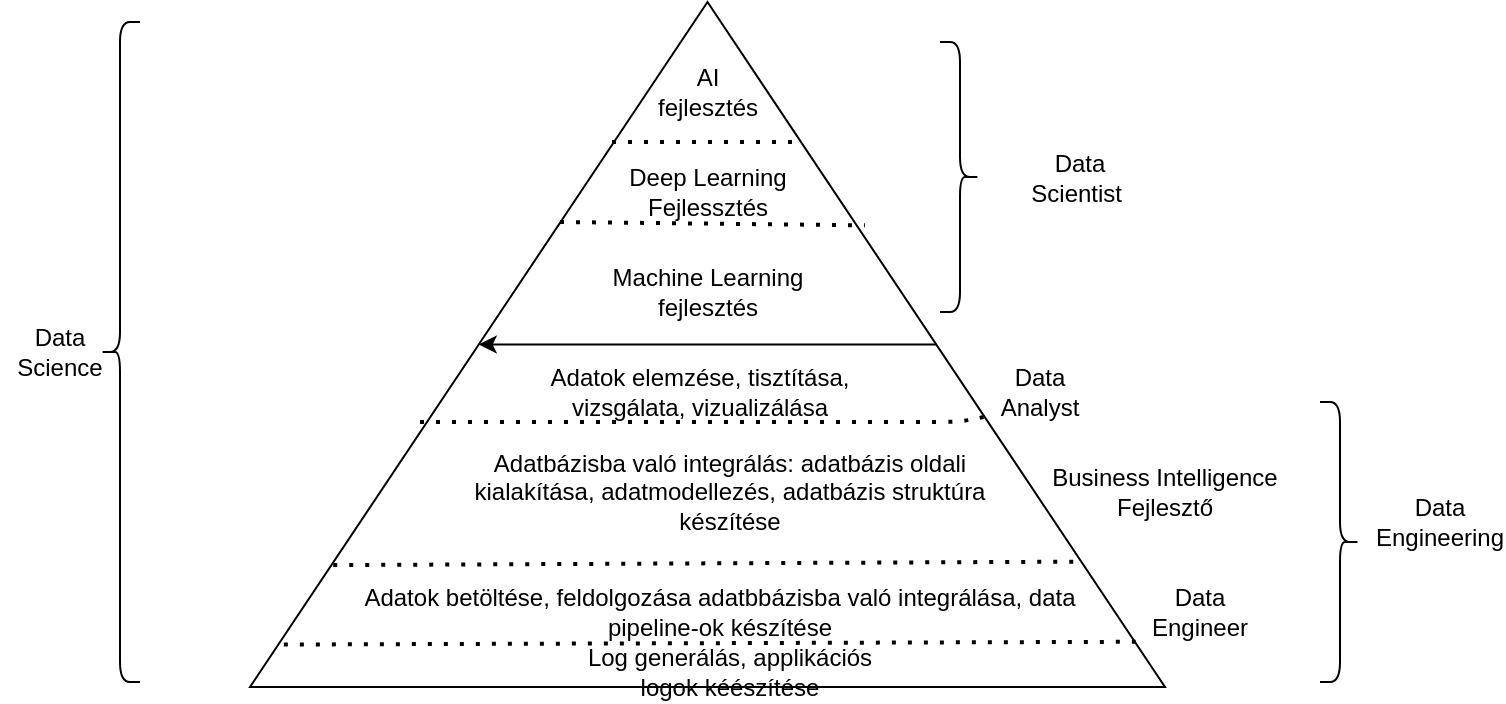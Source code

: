 <mxfile>
    <diagram id="v4jSxP-5sfy9OuyrIvQQ" name="Page-1">
        <mxGraphModel dx="1667" dy="344" grid="1" gridSize="10" guides="1" tooltips="1" connect="1" arrows="1" fold="1" page="1" pageScale="1" pageWidth="850" pageHeight="1100" math="0" shadow="0">
            <root>
                <mxCell id="0"/>
                <mxCell id="1" parent="0"/>
                <mxCell id="2" value="" style="triangle;whiteSpace=wrap;html=1;rotation=-90;" vertex="1" parent="1">
                    <mxGeometry x="172.5" y="-37.5" width="342.5" height="457.5" as="geometry"/>
                </mxCell>
                <mxCell id="10" value="" style="endArrow=none;dashed=1;html=1;dashPattern=1 3;strokeWidth=2;entryX=0.674;entryY=0.672;entryDx=0;entryDy=0;entryPerimeter=0;" edge="1" parent="1" target="2">
                    <mxGeometry width="50" height="50" relative="1" as="geometry">
                        <mxPoint x="270" y="130" as="sourcePoint"/>
                        <mxPoint x="440" y="160" as="targetPoint"/>
                        <Array as="points"/>
                    </mxGeometry>
                </mxCell>
                <mxCell id="11" value="" style="endArrow=none;dashed=1;html=1;dashPattern=1 3;strokeWidth=2;exitX=0.178;exitY=0.091;exitDx=0;exitDy=0;exitPerimeter=0;entryX=0.183;entryY=0.909;entryDx=0;entryDy=0;entryPerimeter=0;" edge="1" parent="1" source="2" target="2">
                    <mxGeometry width="50" height="50" relative="1" as="geometry">
                        <mxPoint x="289.995" y="289.995" as="sourcePoint"/>
                        <mxPoint x="442.995" y="290.665" as="targetPoint"/>
                    </mxGeometry>
                </mxCell>
                <mxCell id="12" value="" style="endArrow=none;dashed=1;html=1;dashPattern=1 3;strokeWidth=2;exitX=0.591;exitY=0.295;exitDx=0;exitDy=0;exitPerimeter=0;entryX=0.395;entryY=0.805;entryDx=0;entryDy=0;entryPerimeter=0;" edge="1" parent="1" target="2">
                    <mxGeometry width="50" height="50" relative="1" as="geometry">
                        <mxPoint x="199.995" y="229.995" as="sourcePoint"/>
                        <mxPoint x="352.995" y="230.665" as="targetPoint"/>
                        <Array as="points">
                            <mxPoint x="470" y="230"/>
                        </Array>
                    </mxGeometry>
                </mxCell>
                <mxCell id="13" value="" style="endArrow=none;dashed=1;html=1;dashPattern=1 3;strokeWidth=2;exitX=0.591;exitY=0.295;exitDx=0;exitDy=0;exitPerimeter=0;" edge="1" parent="1">
                    <mxGeometry width="50" height="50" relative="1" as="geometry">
                        <mxPoint x="296.005" y="89.995" as="sourcePoint"/>
                        <mxPoint x="390" y="90" as="targetPoint"/>
                    </mxGeometry>
                </mxCell>
                <mxCell id="14" value="" style="endArrow=none;dashed=1;html=1;dashPattern=1 3;strokeWidth=2;entryX=0.066;entryY=0.968;entryDx=0;entryDy=0;entryPerimeter=0;exitX=0.062;exitY=0.037;exitDx=0;exitDy=0;exitPerimeter=0;" edge="1" parent="1" source="2" target="2">
                    <mxGeometry width="50" height="50" relative="1" as="geometry">
                        <mxPoint x="300" y="331" as="sourcePoint"/>
                        <mxPoint x="443.005" y="330.665" as="targetPoint"/>
                    </mxGeometry>
                </mxCell>
                <mxCell id="15" value="Log generálás, applikációs logok kéészítése" style="text;html=1;strokeColor=none;fillColor=none;align=center;verticalAlign=middle;whiteSpace=wrap;rounded=0;" vertex="1" parent="1">
                    <mxGeometry x="270" y="340" width="170" height="30" as="geometry"/>
                </mxCell>
                <mxCell id="16" style="edgeStyle=none;html=1;exitX=0.5;exitY=1;exitDx=0;exitDy=0;entryX=0.5;entryY=0;entryDx=0;entryDy=0;" edge="1" parent="1" source="2" target="2">
                    <mxGeometry relative="1" as="geometry"/>
                </mxCell>
                <mxCell id="18" value="Adatok betöltése, feldolgozása adatbbázisba való integrálása, data pipeline-ok készítése" style="text;html=1;strokeColor=none;fillColor=none;align=center;verticalAlign=middle;whiteSpace=wrap;rounded=0;" vertex="1" parent="1">
                    <mxGeometry x="170" y="310" width="360" height="30" as="geometry"/>
                </mxCell>
                <mxCell id="19" value="Adatbázisba való integrálás: adatbázis oldali kialakítása, adatmodellezés, adatbázis struktúra készítése" style="text;html=1;strokeColor=none;fillColor=none;align=center;verticalAlign=middle;whiteSpace=wrap;rounded=0;" vertex="1" parent="1">
                    <mxGeometry x="220" y="240" width="270" height="50" as="geometry"/>
                </mxCell>
                <mxCell id="20" value="Data Engineer" style="text;html=1;strokeColor=none;fillColor=none;align=center;verticalAlign=middle;whiteSpace=wrap;rounded=0;" vertex="1" parent="1">
                    <mxGeometry x="560" y="310" width="60" height="30" as="geometry"/>
                </mxCell>
                <mxCell id="21" value="Business Intelligence Fejlesztő" style="text;html=1;strokeColor=none;fillColor=none;align=center;verticalAlign=middle;whiteSpace=wrap;rounded=0;" vertex="1" parent="1">
                    <mxGeometry x="515" y="250" width="115" height="30" as="geometry"/>
                </mxCell>
                <mxCell id="22" value="" style="shape=curlyBracket;whiteSpace=wrap;html=1;rounded=1;flipH=1;labelPosition=right;verticalLabelPosition=middle;align=left;verticalAlign=middle;" vertex="1" parent="1">
                    <mxGeometry x="650" y="220" width="20" height="140" as="geometry"/>
                </mxCell>
                <mxCell id="23" value="Data Engineering" style="text;html=1;strokeColor=none;fillColor=none;align=center;verticalAlign=middle;whiteSpace=wrap;rounded=0;" vertex="1" parent="1">
                    <mxGeometry x="680" y="265" width="60" height="30" as="geometry"/>
                </mxCell>
                <mxCell id="24" value="Adatok elemzése, tisztítása, vizsgálata, vizualizálása" style="text;html=1;strokeColor=none;fillColor=none;align=center;verticalAlign=middle;whiteSpace=wrap;rounded=0;" vertex="1" parent="1">
                    <mxGeometry x="240" y="200" width="200" height="30" as="geometry"/>
                </mxCell>
                <mxCell id="25" value="Data Analyst" style="text;html=1;strokeColor=none;fillColor=none;align=center;verticalAlign=middle;whiteSpace=wrap;rounded=0;" vertex="1" parent="1">
                    <mxGeometry x="480" y="200" width="60" height="30" as="geometry"/>
                </mxCell>
                <mxCell id="26" value="Machine Learning fejlesztés" style="text;html=1;strokeColor=none;fillColor=none;align=center;verticalAlign=middle;whiteSpace=wrap;rounded=0;" vertex="1" parent="1">
                    <mxGeometry x="290.63" y="150" width="106.25" height="30" as="geometry"/>
                </mxCell>
                <mxCell id="27" value="Deep Learning Fejlessztés" style="text;html=1;strokeColor=none;fillColor=none;align=center;verticalAlign=middle;whiteSpace=wrap;rounded=0;" vertex="1" parent="1">
                    <mxGeometry x="295.64" y="100" width="96.24" height="30" as="geometry"/>
                </mxCell>
                <mxCell id="28" value="AI fejlesztés" style="text;html=1;strokeColor=none;fillColor=none;align=center;verticalAlign=middle;whiteSpace=wrap;rounded=0;" vertex="1" parent="1">
                    <mxGeometry x="313.75" y="50" width="60" height="30" as="geometry"/>
                </mxCell>
                <mxCell id="29" value="" style="shape=curlyBracket;whiteSpace=wrap;html=1;rounded=1;flipH=1;labelPosition=right;verticalLabelPosition=middle;align=left;verticalAlign=middle;" vertex="1" parent="1">
                    <mxGeometry x="460" y="40" width="20" height="135" as="geometry"/>
                </mxCell>
                <mxCell id="30" value="Data Scientist&amp;nbsp;" style="text;html=1;strokeColor=none;fillColor=none;align=center;verticalAlign=middle;whiteSpace=wrap;rounded=0;" vertex="1" parent="1">
                    <mxGeometry x="500" y="92.5" width="60" height="30" as="geometry"/>
                </mxCell>
                <mxCell id="31" value="" style="shape=curlyBracket;whiteSpace=wrap;html=1;rounded=1;labelPosition=left;verticalLabelPosition=middle;align=right;verticalAlign=middle;" vertex="1" parent="1">
                    <mxGeometry x="40" y="30" width="20" height="330" as="geometry"/>
                </mxCell>
                <mxCell id="32" value="Data Science" style="text;html=1;strokeColor=none;fillColor=none;align=center;verticalAlign=middle;whiteSpace=wrap;rounded=0;" vertex="1" parent="1">
                    <mxGeometry x="-10" y="180" width="60" height="30" as="geometry"/>
                </mxCell>
            </root>
        </mxGraphModel>
    </diagram>
</mxfile>